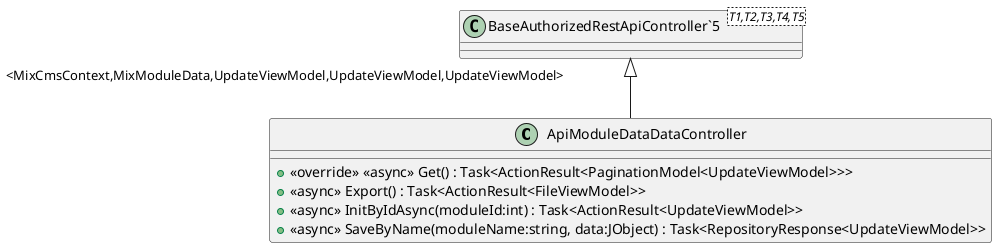 @startuml
class ApiModuleDataDataController {
    + <<override>> <<async>> Get() : Task<ActionResult<PaginationModel<UpdateViewModel>>>
    + <<async>> Export() : Task<ActionResult<FileViewModel>>
    + <<async>> InitByIdAsync(moduleId:int) : Task<ActionResult<UpdateViewModel>>
    + <<async>> SaveByName(moduleName:string, data:JObject) : Task<RepositoryResponse<UpdateViewModel>>
}
class "BaseAuthorizedRestApiController`5"<T1,T2,T3,T4,T5> {
}
"BaseAuthorizedRestApiController`5" "<MixCmsContext,MixModuleData,UpdateViewModel,UpdateViewModel,UpdateViewModel>" <|-- ApiModuleDataDataController
@enduml
